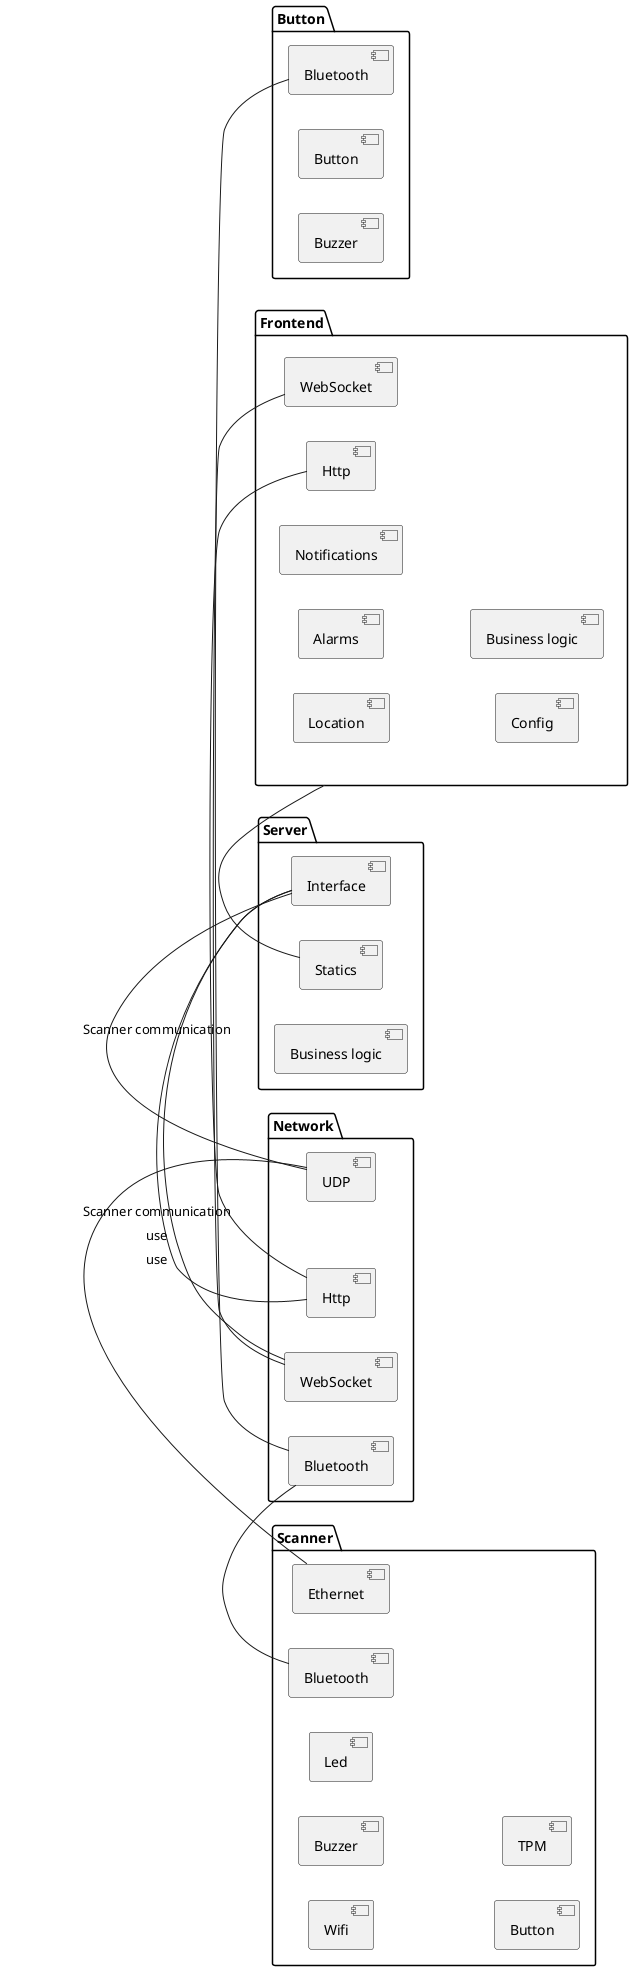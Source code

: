 @startuml

left to right direction

package "Server" {
  [Interface] as interface
  [Statics] as statics
  [Business logic] as server_business

}

package "Scanner" {
    [Bluetooth] as scanner_bt
    [Wifi] as scanner_wifi
    [Ethernet] as scanner_eth
    [Buzzer] as scanner_buzzer
    [Led] as scanner_led
    [Button] as scanner_button
    [TPM] as scanner_tpm
}

package "Button" {
    [Bluetooth] as btn_bt
    [Button] as btn_btn
    [Buzzer] as btn_buzzer
}

package "Frontend" as frontend {
    [WebSocket] as frontend_ws
    [Http] as frontend_http
    [Location]
    [Alarms]
    [Notifications]
    [Config]
    [Business logic] as frontend_business
}

package "Network" as network {
    [Http] as http
    [WebSocket] as ws
    [UDP] as udp
    [Bluetooth] as bt
}

scanner_eth - udp : Scanner communication

interface - http : use
interface - ws : use
interface - udp : Scanner communication

frontend_ws - ws
frontend_http - http

statics - frontend
btn_bt - bt
scanner_bt - bt

@enduml